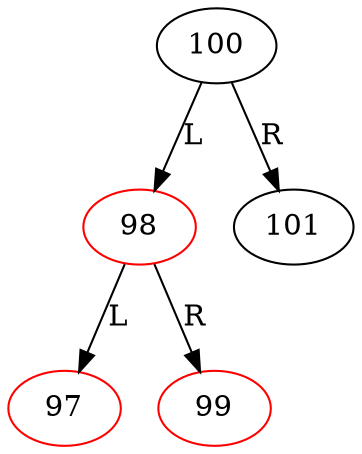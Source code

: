 digraph InOrderTraversal2 {
"100" -> {"98"} [label="L"]
"100" -> {"101"} [label="R"]
"98" -> {"97"} [label="L"]
"98" -> {"99"} [label="R"]
"98" [color=red]
"97" [color=red]
"99" [color=red]
}
